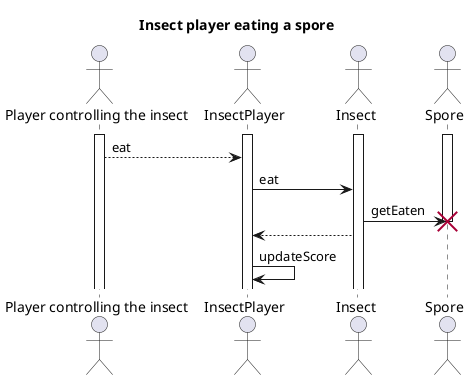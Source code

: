 @startuml Insect eating

title Insect player eating a spore

actor "Player controlling the insect" as P
actor "InsectPlayer" as Ip
actor "Insect" as I
actor "Spore" as Sp

activate Ip
activate P
activate I
activate Sp

P --> Ip : eat

Ip -> I : eat
I -> Sp : getEaten

destroy Sp

' kérdéses...
I --> Ip
Ip -> Ip : updateScore


@enduml
